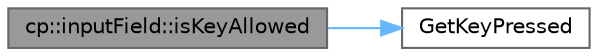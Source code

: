 digraph "cp::inputField::isKeyAllowed"
{
 // INTERACTIVE_SVG=YES
 // LATEX_PDF_SIZE
  bgcolor="transparent";
  edge [fontname=Helvetica,fontsize=10,labelfontname=Helvetica,labelfontsize=10];
  node [fontname=Helvetica,fontsize=10,shape=box,height=0.2,width=0.4];
  rankdir="LR";
  Node1 [label="cp::inputField::isKeyAllowed",height=0.2,width=0.4,color="gray40", fillcolor="grey60", style="filled", fontcolor="black",tooltip=" "];
  Node1 -> Node2 [color="steelblue1",style="solid"];
  Node2 [label="GetKeyPressed",height=0.2,width=0.4,color="grey40", fillcolor="white", style="filled",URL="$raylib_8h.html#afebf199bcfa5680a0e605676dd1d2361",tooltip=" "];
}

